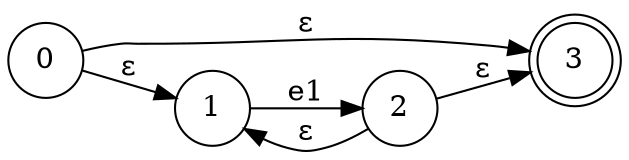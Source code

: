digraph thompson5 {
 rankdir=LR;
 node [shape = doublecircle]; 3;
 node [shape = circle];
 0 -> 1 [ label = "ε" ]; 
 0 -> 3 [ label = "ε" ]; 
 1 -> 2 [ label = "e1" ]; 
 2 -> 3 [ label = "ε" ]; 
 2 -> 1 [ label = "ε" ]; 
}

